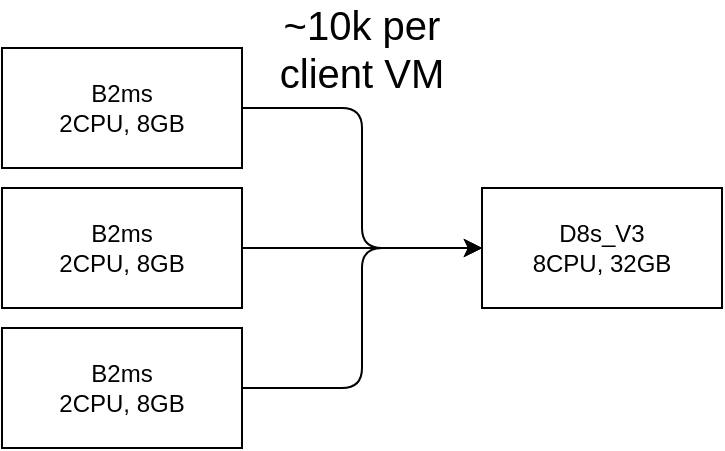 <mxfile version="10.7.5" type="device"><diagram id="EQEWMrX2z3InNI6tmXX_" name="Page-1"><mxGraphModel dx="1394" dy="715" grid="1" gridSize="10" guides="1" tooltips="1" connect="1" arrows="1" fold="1" page="1" pageScale="1" pageWidth="826" pageHeight="1169" math="0" shadow="0"><root><mxCell id="0"/><mxCell id="1" parent="0"/><mxCell id="wBLVYQe6ZndglDmUFyc1-18" value="D8s_V3&lt;br&gt;8CPU, 32GB&lt;br&gt;" style="rounded=0;whiteSpace=wrap;html=1;" parent="1" vertex="1"><mxGeometry x="360" y="110" width="120" height="60" as="geometry"/></mxCell><mxCell id="wBLVYQe6ZndglDmUFyc1-19" value="" style="endArrow=classic;html=1;edgeStyle=orthogonalEdgeStyle;" parent="1" source="wBLVYQe6ZndglDmUFyc1-31" target="wBLVYQe6ZndglDmUFyc1-18" edge="1"><mxGeometry width="50" height="50" relative="1" as="geometry"><mxPoint x="340" y="-20" as="sourcePoint"/><mxPoint x="390" y="-70" as="targetPoint"/></mxGeometry></mxCell><mxCell id="wBLVYQe6ZndglDmUFyc1-20" value="&lt;font style=&quot;font-size: 20px&quot;&gt;~10k per&lt;br&gt;client VM&lt;/font&gt;" style="text;html=1;strokeColor=none;fillColor=none;align=center;verticalAlign=middle;whiteSpace=wrap;rounded=0;" parent="1" vertex="1"><mxGeometry x="240" y="20" width="120" height="40" as="geometry"/></mxCell><mxCell id="wBLVYQe6ZndglDmUFyc1-17" value="B2ms&lt;br&gt;2CPU, 8GB&lt;br&gt;" style="rounded=0;whiteSpace=wrap;html=1;" parent="1" vertex="1"><mxGeometry x="120" y="40" width="120" height="60" as="geometry"/></mxCell><mxCell id="wBLVYQe6ZndglDmUFyc1-31" value="B2ms&lt;br&gt;2CPU, 8GB&lt;br&gt;" style="rounded=0;whiteSpace=wrap;html=1;" parent="1" vertex="1"><mxGeometry x="120" y="110" width="120" height="60" as="geometry"/></mxCell><mxCell id="wBLVYQe6ZndglDmUFyc1-32" value="B2ms&lt;br&gt;2CPU, 8GB&lt;br&gt;" style="rounded=0;whiteSpace=wrap;html=1;" parent="1" vertex="1"><mxGeometry x="120" y="180" width="120" height="60" as="geometry"/></mxCell><mxCell id="wBLVYQe6ZndglDmUFyc1-34" value="" style="endArrow=classic;html=1;edgeStyle=orthogonalEdgeStyle;entryX=0;entryY=0.5;entryDx=0;entryDy=0;" parent="1" source="wBLVYQe6ZndglDmUFyc1-17" target="wBLVYQe6ZndglDmUFyc1-18" edge="1"><mxGeometry width="50" height="50" relative="1" as="geometry"><mxPoint x="720" y="270" as="sourcePoint"/><mxPoint x="770" y="220" as="targetPoint"/></mxGeometry></mxCell><mxCell id="wBLVYQe6ZndglDmUFyc1-35" value="" style="endArrow=classic;html=1;edgeStyle=orthogonalEdgeStyle;entryX=0;entryY=0.5;entryDx=0;entryDy=0;" parent="1" source="wBLVYQe6ZndglDmUFyc1-32" target="wBLVYQe6ZndglDmUFyc1-18" edge="1"><mxGeometry width="50" height="50" relative="1" as="geometry"><mxPoint x="350" y="250" as="sourcePoint"/><mxPoint x="400" y="200" as="targetPoint"/></mxGeometry></mxCell></root></mxGraphModel></diagram></mxfile>